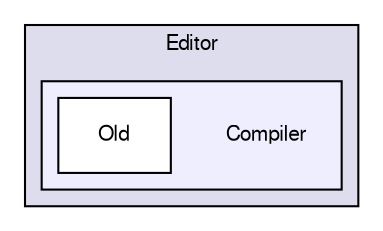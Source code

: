 digraph "Compiler" {
  compound=true
  node [ fontsize="10", fontname="FreeSans"];
  edge [ labelfontsize="10", labelfontname="FreeSans"];
  subgraph clusterdir_c4c9964ce036dbb8b096ab544bd08443 {
    graph [ bgcolor="#ddddee", pencolor="black", label="Editor" fontname="FreeSans", fontsize="10", URL="dir_c4c9964ce036dbb8b096ab544bd08443.html"]
  subgraph clusterdir_5913c594f9bf4e7e6278f73bd2961556 {
    graph [ bgcolor="#eeeeff", pencolor="black", label="" URL="dir_5913c594f9bf4e7e6278f73bd2961556.html"];
    dir_5913c594f9bf4e7e6278f73bd2961556 [shape=plaintext label="Compiler"];
    dir_e4e96320b70e74d3c28411d8c2d53a4c [shape=box label="Old" color="black" fillcolor="white" style="filled" URL="dir_e4e96320b70e74d3c28411d8c2d53a4c.html"];
  }
  }
}
